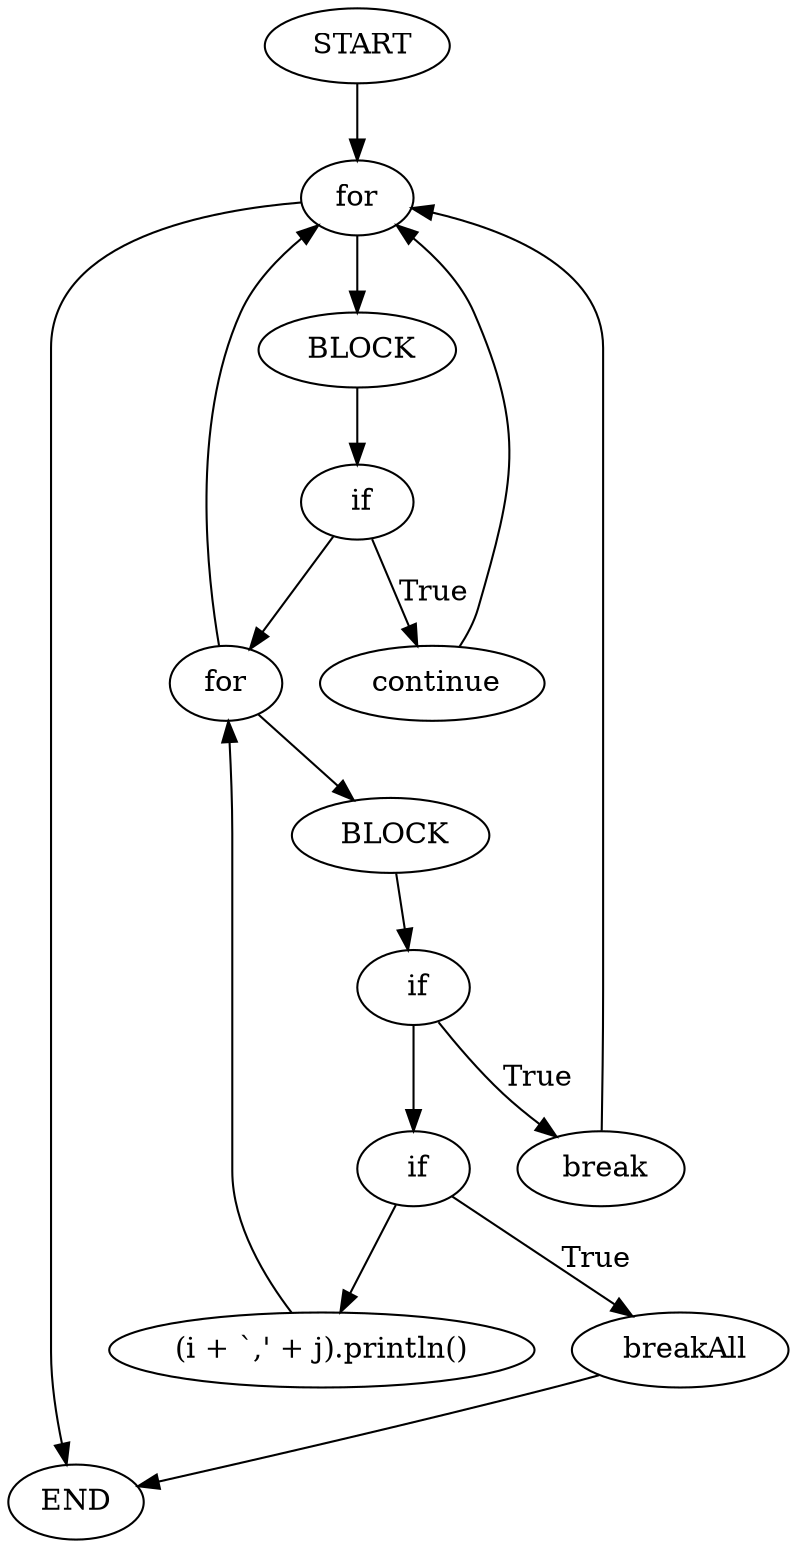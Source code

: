digraph testGraph {
2[label=" START"]
2 -> 6[color=black]
6[label="for"]
6[label=" for"]
3[label="END"]
6 -> 3[color=black]
13[label="BLOCK"]
6 -> 13[color=black]
3[label=" END"]
13[label=" BLOCK"]
14[label="if"]
13 -> 14[color=black]
14[label=" if"]
15[label="continue"]
14 -> 15[label="True",color=black]
20[label="for"]
14 -> 20[color=black]
15[label=" continue"]
6[label="for"]
15 -> 6[color=black]
20[label=" for"]
6[label="for"]
20 -> 6[color=black]
27[label="BLOCK"]
20 -> 27[color=black]
27[label=" BLOCK"]
28[label="if"]
27 -> 28[color=black]
28[label=" if"]
29[label="break"]
28 -> 29[label="True",color=black]
34[label="if"]
28 -> 34[color=black]
29[label=" break"]
6[label="for"]
29 -> 6[color=black]
34[label=" if"]
35[label="breakAll"]
34 -> 35[label="True",color=black]
34 -> 46[color=black]
35[label=" breakAll"]
3[label="END"]
35 -> 3[color=black]
46[label="(i + `,' + j).println()"]
20[label="for"]
46 -> 20[color=black]
}
